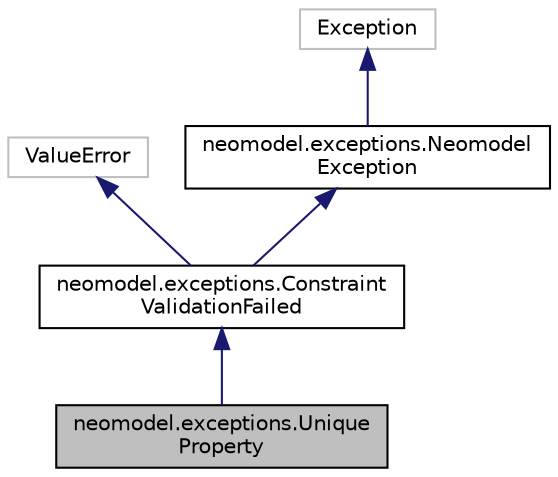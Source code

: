 digraph "neomodel.exceptions.UniqueProperty"
{
 // LATEX_PDF_SIZE
  edge [fontname="Helvetica",fontsize="10",labelfontname="Helvetica",labelfontsize="10"];
  node [fontname="Helvetica",fontsize="10",shape=record];
  Node1 [label="neomodel.exceptions.Unique\lProperty",height=0.2,width=0.4,color="black", fillcolor="grey75", style="filled", fontcolor="black",tooltip=" "];
  Node2 -> Node1 [dir="back",color="midnightblue",fontsize="10",style="solid"];
  Node2 [label="neomodel.exceptions.Constraint\lValidationFailed",height=0.2,width=0.4,color="black", fillcolor="white", style="filled",URL="$classneomodel_1_1exceptions_1_1_constraint_validation_failed.html",tooltip=" "];
  Node3 -> Node2 [dir="back",color="midnightblue",fontsize="10",style="solid"];
  Node3 [label="ValueError",height=0.2,width=0.4,color="grey75", fillcolor="white", style="filled",tooltip=" "];
  Node4 -> Node2 [dir="back",color="midnightblue",fontsize="10",style="solid"];
  Node4 [label="neomodel.exceptions.Neomodel\lException",height=0.2,width=0.4,color="black", fillcolor="white", style="filled",URL="$classneomodel_1_1exceptions_1_1_neomodel_exception.html",tooltip=" "];
  Node5 -> Node4 [dir="back",color="midnightblue",fontsize="10",style="solid"];
  Node5 [label="Exception",height=0.2,width=0.4,color="grey75", fillcolor="white", style="filled",tooltip=" "];
}
